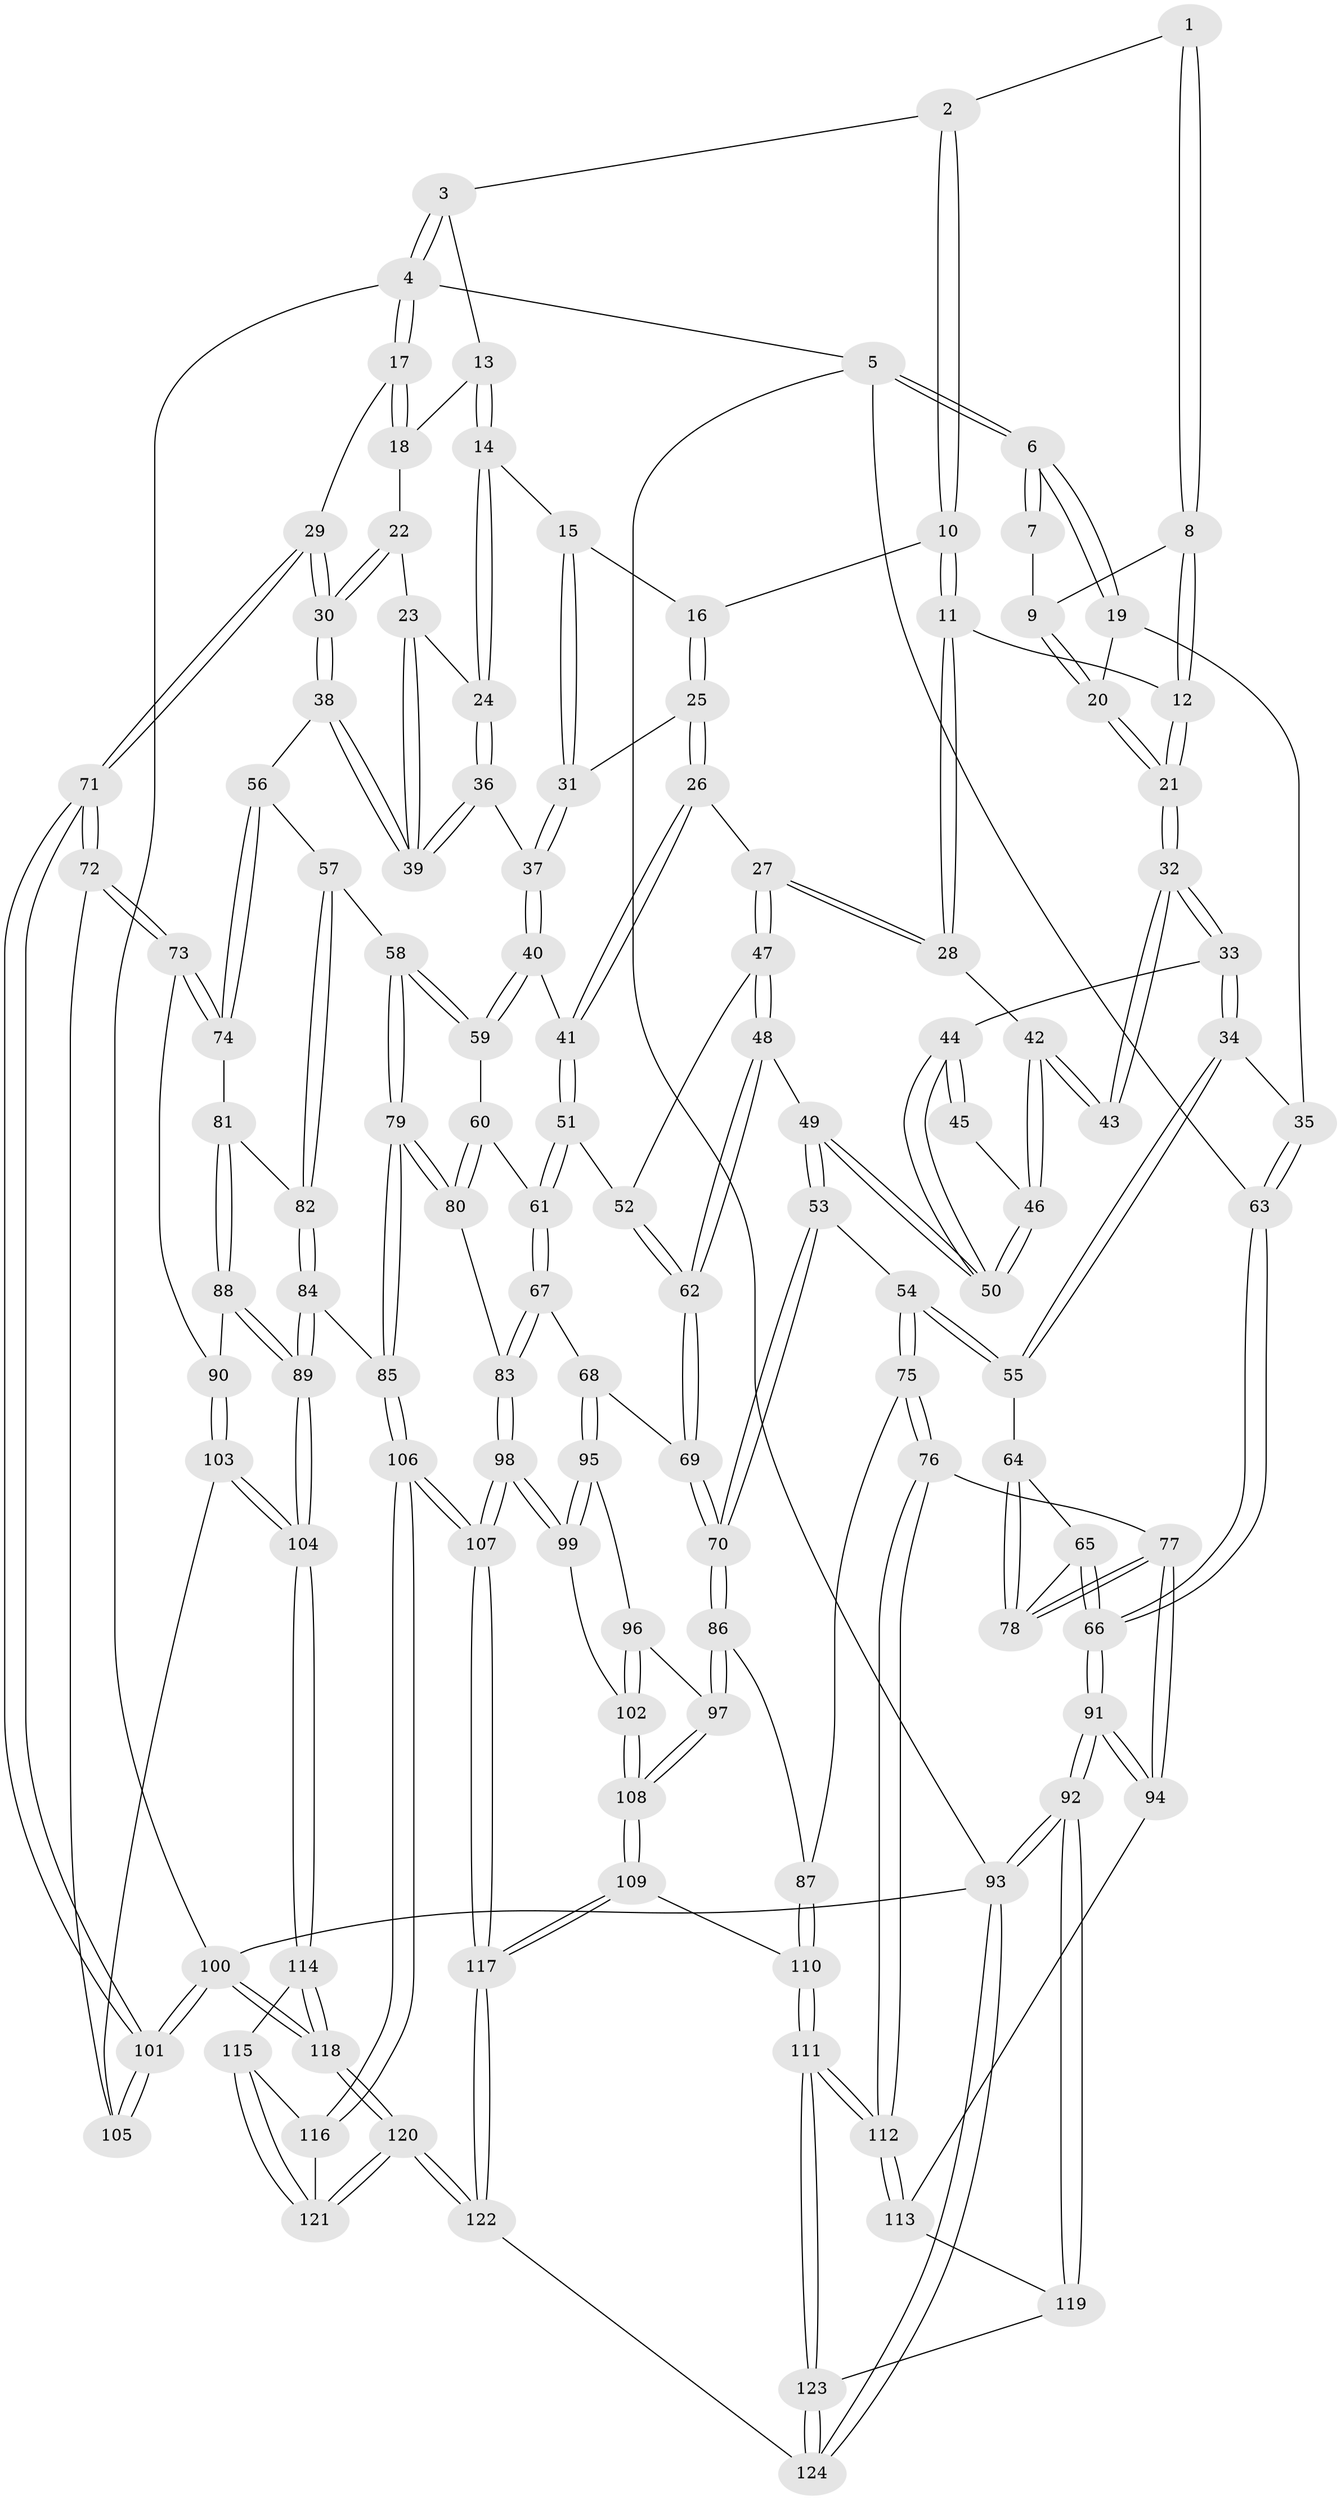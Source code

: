 // coarse degree distribution, {3: 0.22580645161290322, 5: 0.3064516129032258, 8: 0.03225806451612903, 4: 0.2903225806451613, 6: 0.06451612903225806, 7: 0.03225806451612903, 9: 0.016129032258064516, 2: 0.016129032258064516, 10: 0.016129032258064516}
// Generated by graph-tools (version 1.1) at 2025/06/03/04/25 22:06:13]
// undirected, 124 vertices, 307 edges
graph export_dot {
graph [start="1"]
  node [color=gray90,style=filled];
  1 [pos="+0.3792962882129517+0"];
  2 [pos="+0.38499843603563855+0"];
  3 [pos="+0.81760483307521+0"];
  4 [pos="+1+0"];
  5 [pos="+0+0"];
  6 [pos="+0+0"];
  7 [pos="+0.36136374451365116+0"];
  8 [pos="+0.279748917062076+0.13094417245776113"];
  9 [pos="+0.1569104756590033+0.1235544234458042"];
  10 [pos="+0.4123782272608594+0"];
  11 [pos="+0.35971418239790925+0.25383623136675243"];
  12 [pos="+0.2752957828175034+0.18580085274920938"];
  13 [pos="+0.7972904957001831+0.013823957187804724"];
  14 [pos="+0.7203547429856375+0.13749632335118647"];
  15 [pos="+0.7022143744786871+0.13826192112611518"];
  16 [pos="+0.5184761490768725+0.10119374037867153"];
  17 [pos="+1+0.1379030629391349"];
  18 [pos="+0.9348372941094415+0.13742251388717022"];
  19 [pos="+0.08989267959895061+0.15076488908924518"];
  20 [pos="+0.10369048902785638+0.16013288538834097"];
  21 [pos="+0.14942675522728188+0.24214579794209337"];
  22 [pos="+0.9048895531890564+0.1996031975916815"];
  23 [pos="+0.8630953189648949+0.22681965402028578"];
  24 [pos="+0.7349193102818641+0.17645923404855915"];
  25 [pos="+0.49517524069913127+0.2042897579253446"];
  26 [pos="+0.44032074949909517+0.26666232033313536"];
  27 [pos="+0.38701234019183955+0.2837221222146761"];
  28 [pos="+0.3788704813426205+0.28192600309628313"];
  29 [pos="+1+0.4294919024512939"];
  30 [pos="+1+0.4166472133956544"];
  31 [pos="+0.5890424597117361+0.26145031651012096"];
  32 [pos="+0.14877082291239388+0.2501968975373836"];
  33 [pos="+0.12085629501995507+0.32121656679093435"];
  34 [pos="+0.08887929390306093+0.3487829395301786"];
  35 [pos="+0+0.3558667104136731"];
  36 [pos="+0.7249559771142067+0.3261974330148468"];
  37 [pos="+0.6339946369849384+0.3661677472395957"];
  38 [pos="+0.8831214596879058+0.4160122480545344"];
  39 [pos="+0.8726928271341922+0.40527959356772886"];
  40 [pos="+0.6334373297858924+0.36683771214545063"];
  41 [pos="+0.5762629849007278+0.39842148725920246"];
  42 [pos="+0.33892664406515444+0.30815441024747825"];
  43 [pos="+0.2776483999780549+0.30338849544877267"];
  44 [pos="+0.1968995060778366+0.3619663034309195"];
  45 [pos="+0.2346841261410867+0.34276821105491745"];
  46 [pos="+0.30790938383094063+0.36211789680802053"];
  47 [pos="+0.4133075419143219+0.40006632852564905"];
  48 [pos="+0.3582465536408641+0.45879275958162136"];
  49 [pos="+0.2755940062552831+0.466870277052089"];
  50 [pos="+0.272510927626045+0.4410580391600249"];
  51 [pos="+0.5579669324835683+0.42864561768308923"];
  52 [pos="+0.49329487604277544+0.4427058741780968"];
  53 [pos="+0.23548973350189112+0.5359880123379609"];
  54 [pos="+0.2138918618246131+0.5410227264862227"];
  55 [pos="+0.1305856429575172+0.49339302802113283"];
  56 [pos="+0.850722017750712+0.4606289512655852"];
  57 [pos="+0.7649501669743597+0.5351755709687542"];
  58 [pos="+0.7526368626652348+0.54115805771601"];
  59 [pos="+0.7291582960416703+0.5337268996529156"];
  60 [pos="+0.6144936444703674+0.5518117490191176"];
  61 [pos="+0.5875867641608036+0.5495473482648685"];
  62 [pos="+0.43190102285028215+0.5301513079524773"];
  63 [pos="+0+0.3773182888147161"];
  64 [pos="+0.05762447409581887+0.5232512696742877"];
  65 [pos="+0+0.501678235327133"];
  66 [pos="+0+0.4541208649915612"];
  67 [pos="+0.5378077874431214+0.6126392561371897"];
  68 [pos="+0.49154761646102774+0.6129728015907193"];
  69 [pos="+0.4326059104218126+0.5786452786679175"];
  70 [pos="+0.32927314386063505+0.6139615268748544"];
  71 [pos="+1+0.5809163327817574"];
  72 [pos="+1+0.6058084504984602"];
  73 [pos="+0.9714083679443012+0.6327170203752174"];
  74 [pos="+0.8948198667102706+0.6317603818597995"];
  75 [pos="+0.13214752472095584+0.6857740268985631"];
  76 [pos="+0.12628234587632112+0.6906953460113794"];
  77 [pos="+0.06206623391800527+0.6781005835803129"];
  78 [pos="+0.056158326195324564+0.6380054237769324"];
  79 [pos="+0.7313619520326322+0.7019722365299086"];
  80 [pos="+0.7009601191457745+0.6939883147437953"];
  81 [pos="+0.8902489915684789+0.6342713892504951"];
  82 [pos="+0.8534447179692011+0.6281469825074484"];
  83 [pos="+0.5821265208682268+0.6880772609085645"];
  84 [pos="+0.7423252194803416+0.7055669967133392"];
  85 [pos="+0.7314026307775439+0.7020305222779581"];
  86 [pos="+0.3278158548595603+0.702418522535765"];
  87 [pos="+0.23975410168935216+0.7041627024149908"];
  88 [pos="+0.8850206936171858+0.6489426985466916"];
  89 [pos="+0.8085254773188967+0.7446180920797094"];
  90 [pos="+0.9016804177109304+0.7305435131972939"];
  91 [pos="+0+0.734901273995931"];
  92 [pos="+0+0.798373407451014"];
  93 [pos="+0+1"];
  94 [pos="+0+0.7113566809283342"];
  95 [pos="+0.4728645016917723+0.6538648276929533"];
  96 [pos="+0.40538485556225257+0.7061905504047685"];
  97 [pos="+0.3279559889136064+0.7027275710966778"];
  98 [pos="+0.5391323092764718+0.8081633658767504"];
  99 [pos="+0.4738779318182695+0.7651471370991509"];
  100 [pos="+1+1"];
  101 [pos="+1+0.7835531780554005"];
  102 [pos="+0.46772348174512174+0.7643730356465729"];
  103 [pos="+0.8921168739168885+0.7678914712239953"];
  104 [pos="+0.855569286068707+0.7946677347362356"];
  105 [pos="+0.8947751595067261+0.7673449635693935"];
  106 [pos="+0.6619034735591541+0.8500260318301183"];
  107 [pos="+0.5685706449604893+0.9078041547198151"];
  108 [pos="+0.3266599522916772+0.8100025776851036"];
  109 [pos="+0.31088165280934066+0.8523465503903095"];
  110 [pos="+0.22986374779178595+0.8718344426944843"];
  111 [pos="+0.18314963178801413+0.8859860069533513"];
  112 [pos="+0.16080064864119498+0.8500761715231118"];
  113 [pos="+0.08904338806960506+0.8334197020871223"];
  114 [pos="+0.8565460402640932+0.8156133969061613"];
  115 [pos="+0.8060439648144112+0.8345950903722397"];
  116 [pos="+0.7265995638906476+0.8622839858457859"];
  117 [pos="+0.5281028334177609+1"];
  118 [pos="+1+1"];
  119 [pos="+0+0.8468406222043499"];
  120 [pos="+1+1"];
  121 [pos="+0.7666973193241732+0.9142831740785721"];
  122 [pos="+0.5476530485771641+1"];
  123 [pos="+0.1507824613852372+0.961717133272618"];
  124 [pos="+0.09169170713409991+1"];
  1 -- 2;
  1 -- 8;
  1 -- 8;
  2 -- 3;
  2 -- 10;
  2 -- 10;
  3 -- 4;
  3 -- 4;
  3 -- 13;
  4 -- 5;
  4 -- 17;
  4 -- 17;
  4 -- 100;
  5 -- 6;
  5 -- 6;
  5 -- 63;
  5 -- 93;
  6 -- 7;
  6 -- 7;
  6 -- 19;
  6 -- 19;
  7 -- 9;
  8 -- 9;
  8 -- 12;
  8 -- 12;
  9 -- 20;
  9 -- 20;
  10 -- 11;
  10 -- 11;
  10 -- 16;
  11 -- 12;
  11 -- 28;
  11 -- 28;
  12 -- 21;
  12 -- 21;
  13 -- 14;
  13 -- 14;
  13 -- 18;
  14 -- 15;
  14 -- 24;
  14 -- 24;
  15 -- 16;
  15 -- 31;
  15 -- 31;
  16 -- 25;
  16 -- 25;
  17 -- 18;
  17 -- 18;
  17 -- 29;
  18 -- 22;
  19 -- 20;
  19 -- 35;
  20 -- 21;
  20 -- 21;
  21 -- 32;
  21 -- 32;
  22 -- 23;
  22 -- 30;
  22 -- 30;
  23 -- 24;
  23 -- 39;
  23 -- 39;
  24 -- 36;
  24 -- 36;
  25 -- 26;
  25 -- 26;
  25 -- 31;
  26 -- 27;
  26 -- 41;
  26 -- 41;
  27 -- 28;
  27 -- 28;
  27 -- 47;
  27 -- 47;
  28 -- 42;
  29 -- 30;
  29 -- 30;
  29 -- 71;
  29 -- 71;
  30 -- 38;
  30 -- 38;
  31 -- 37;
  31 -- 37;
  32 -- 33;
  32 -- 33;
  32 -- 43;
  32 -- 43;
  33 -- 34;
  33 -- 34;
  33 -- 44;
  34 -- 35;
  34 -- 55;
  34 -- 55;
  35 -- 63;
  35 -- 63;
  36 -- 37;
  36 -- 39;
  36 -- 39;
  37 -- 40;
  37 -- 40;
  38 -- 39;
  38 -- 39;
  38 -- 56;
  40 -- 41;
  40 -- 59;
  40 -- 59;
  41 -- 51;
  41 -- 51;
  42 -- 43;
  42 -- 43;
  42 -- 46;
  42 -- 46;
  44 -- 45;
  44 -- 45;
  44 -- 50;
  44 -- 50;
  45 -- 46;
  46 -- 50;
  46 -- 50;
  47 -- 48;
  47 -- 48;
  47 -- 52;
  48 -- 49;
  48 -- 62;
  48 -- 62;
  49 -- 50;
  49 -- 50;
  49 -- 53;
  49 -- 53;
  51 -- 52;
  51 -- 61;
  51 -- 61;
  52 -- 62;
  52 -- 62;
  53 -- 54;
  53 -- 70;
  53 -- 70;
  54 -- 55;
  54 -- 55;
  54 -- 75;
  54 -- 75;
  55 -- 64;
  56 -- 57;
  56 -- 74;
  56 -- 74;
  57 -- 58;
  57 -- 82;
  57 -- 82;
  58 -- 59;
  58 -- 59;
  58 -- 79;
  58 -- 79;
  59 -- 60;
  60 -- 61;
  60 -- 80;
  60 -- 80;
  61 -- 67;
  61 -- 67;
  62 -- 69;
  62 -- 69;
  63 -- 66;
  63 -- 66;
  64 -- 65;
  64 -- 78;
  64 -- 78;
  65 -- 66;
  65 -- 66;
  65 -- 78;
  66 -- 91;
  66 -- 91;
  67 -- 68;
  67 -- 83;
  67 -- 83;
  68 -- 69;
  68 -- 95;
  68 -- 95;
  69 -- 70;
  69 -- 70;
  70 -- 86;
  70 -- 86;
  71 -- 72;
  71 -- 72;
  71 -- 101;
  71 -- 101;
  72 -- 73;
  72 -- 73;
  72 -- 105;
  73 -- 74;
  73 -- 74;
  73 -- 90;
  74 -- 81;
  75 -- 76;
  75 -- 76;
  75 -- 87;
  76 -- 77;
  76 -- 112;
  76 -- 112;
  77 -- 78;
  77 -- 78;
  77 -- 94;
  77 -- 94;
  79 -- 80;
  79 -- 80;
  79 -- 85;
  79 -- 85;
  80 -- 83;
  81 -- 82;
  81 -- 88;
  81 -- 88;
  82 -- 84;
  82 -- 84;
  83 -- 98;
  83 -- 98;
  84 -- 85;
  84 -- 89;
  84 -- 89;
  85 -- 106;
  85 -- 106;
  86 -- 87;
  86 -- 97;
  86 -- 97;
  87 -- 110;
  87 -- 110;
  88 -- 89;
  88 -- 89;
  88 -- 90;
  89 -- 104;
  89 -- 104;
  90 -- 103;
  90 -- 103;
  91 -- 92;
  91 -- 92;
  91 -- 94;
  91 -- 94;
  92 -- 93;
  92 -- 93;
  92 -- 119;
  92 -- 119;
  93 -- 124;
  93 -- 124;
  93 -- 100;
  94 -- 113;
  95 -- 96;
  95 -- 99;
  95 -- 99;
  96 -- 97;
  96 -- 102;
  96 -- 102;
  97 -- 108;
  97 -- 108;
  98 -- 99;
  98 -- 99;
  98 -- 107;
  98 -- 107;
  99 -- 102;
  100 -- 101;
  100 -- 101;
  100 -- 118;
  100 -- 118;
  101 -- 105;
  101 -- 105;
  102 -- 108;
  102 -- 108;
  103 -- 104;
  103 -- 104;
  103 -- 105;
  104 -- 114;
  104 -- 114;
  106 -- 107;
  106 -- 107;
  106 -- 116;
  106 -- 116;
  107 -- 117;
  107 -- 117;
  108 -- 109;
  108 -- 109;
  109 -- 110;
  109 -- 117;
  109 -- 117;
  110 -- 111;
  110 -- 111;
  111 -- 112;
  111 -- 112;
  111 -- 123;
  111 -- 123;
  112 -- 113;
  112 -- 113;
  113 -- 119;
  114 -- 115;
  114 -- 118;
  114 -- 118;
  115 -- 116;
  115 -- 121;
  115 -- 121;
  116 -- 121;
  117 -- 122;
  117 -- 122;
  118 -- 120;
  118 -- 120;
  119 -- 123;
  120 -- 121;
  120 -- 121;
  120 -- 122;
  120 -- 122;
  122 -- 124;
  123 -- 124;
  123 -- 124;
}
